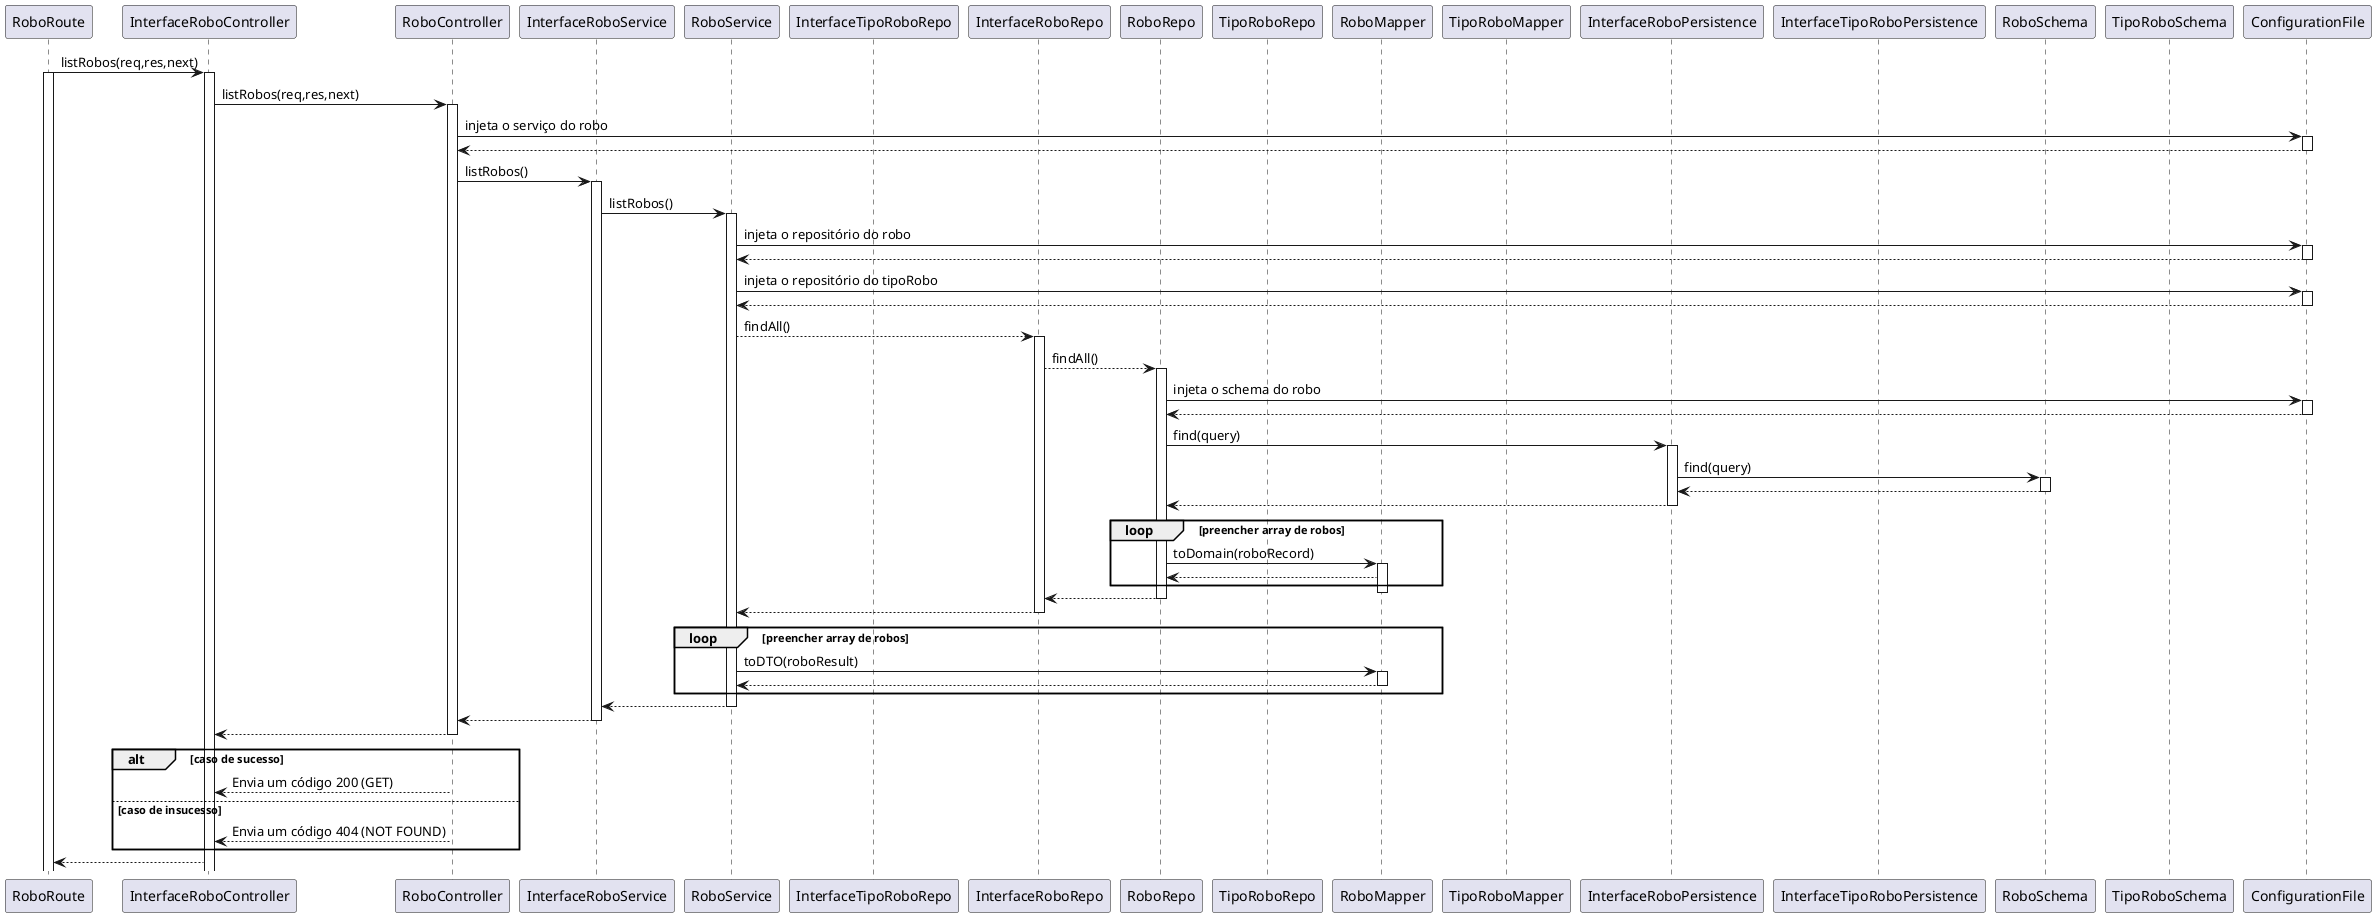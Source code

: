 @startuml sd


participant RoboRoute as route
participant InterfaceRoboController as ictrl
participant RoboController as ctrl
participant InterfaceRoboService as isvc
participant RoboService as svc
participant InterfaceTipoRoboRepo as ierepo
participant InterfaceRoboRepo as irepo
participant RoboRepo as repo
participant TipoRoboRepo as erepo
participant RoboMapper as mapper
participant TipoRoboMapper as emapper
participant InterfaceRoboPersistence as ischema
participant InterfaceTipoRoboPersistence as ieschema
participant RoboSchema as schema
participant TipoRoboSchema as eschema
participant ConfigurationFile as conf


route -> ictrl++ : listRobos(req,res,next)
route++
ictrl -> ctrl : listRobos(req,res,next)
ctrl++
ctrl -> conf : injeta o serviço do robo
conf++
conf --> ctrl
conf--
ctrl -> isvc : listRobos()
isvc++
isvc -> svc : listRobos()
svc++
svc -> conf : injeta o repositório do robo
conf++
conf --> svc
conf--
svc -> conf : injeta o repositório do tipoRobo
conf++
conf --> svc
conf--



svc --> irepo : findAll()
irepo++
irepo --> repo : findAll()
repo++

repo -> conf : injeta o schema do robo
conf++
conf --> repo
conf--
repo -> ischema : find(query)
ischema++
ischema -> schema : find(query)
schema++
schema --> ischema
schema--
ischema --> repo
ischema--
loop preencher array de robos
repo -> mapper : toDomain(roboRecord)
mapper++
mapper --> repo
end
mapper--
repo--> irepo
repo--
irepo --> svc
irepo--

loop preencher array de robos
svc -> mapper : toDTO(roboResult)
mapper++
mapper --> svc
mapper--
end
svc --> isvc 
svc--

isvc --> ctrl
isvc--
ctrl --> ictrl
ctrl--


alt caso de sucesso
    ctrl --> ictrl : Envia um código 200 (GET)
else caso de insucesso
    ctrl --> ictrl : Envia um código 404 (NOT FOUND)
end
ctrl--
ictrl --> route